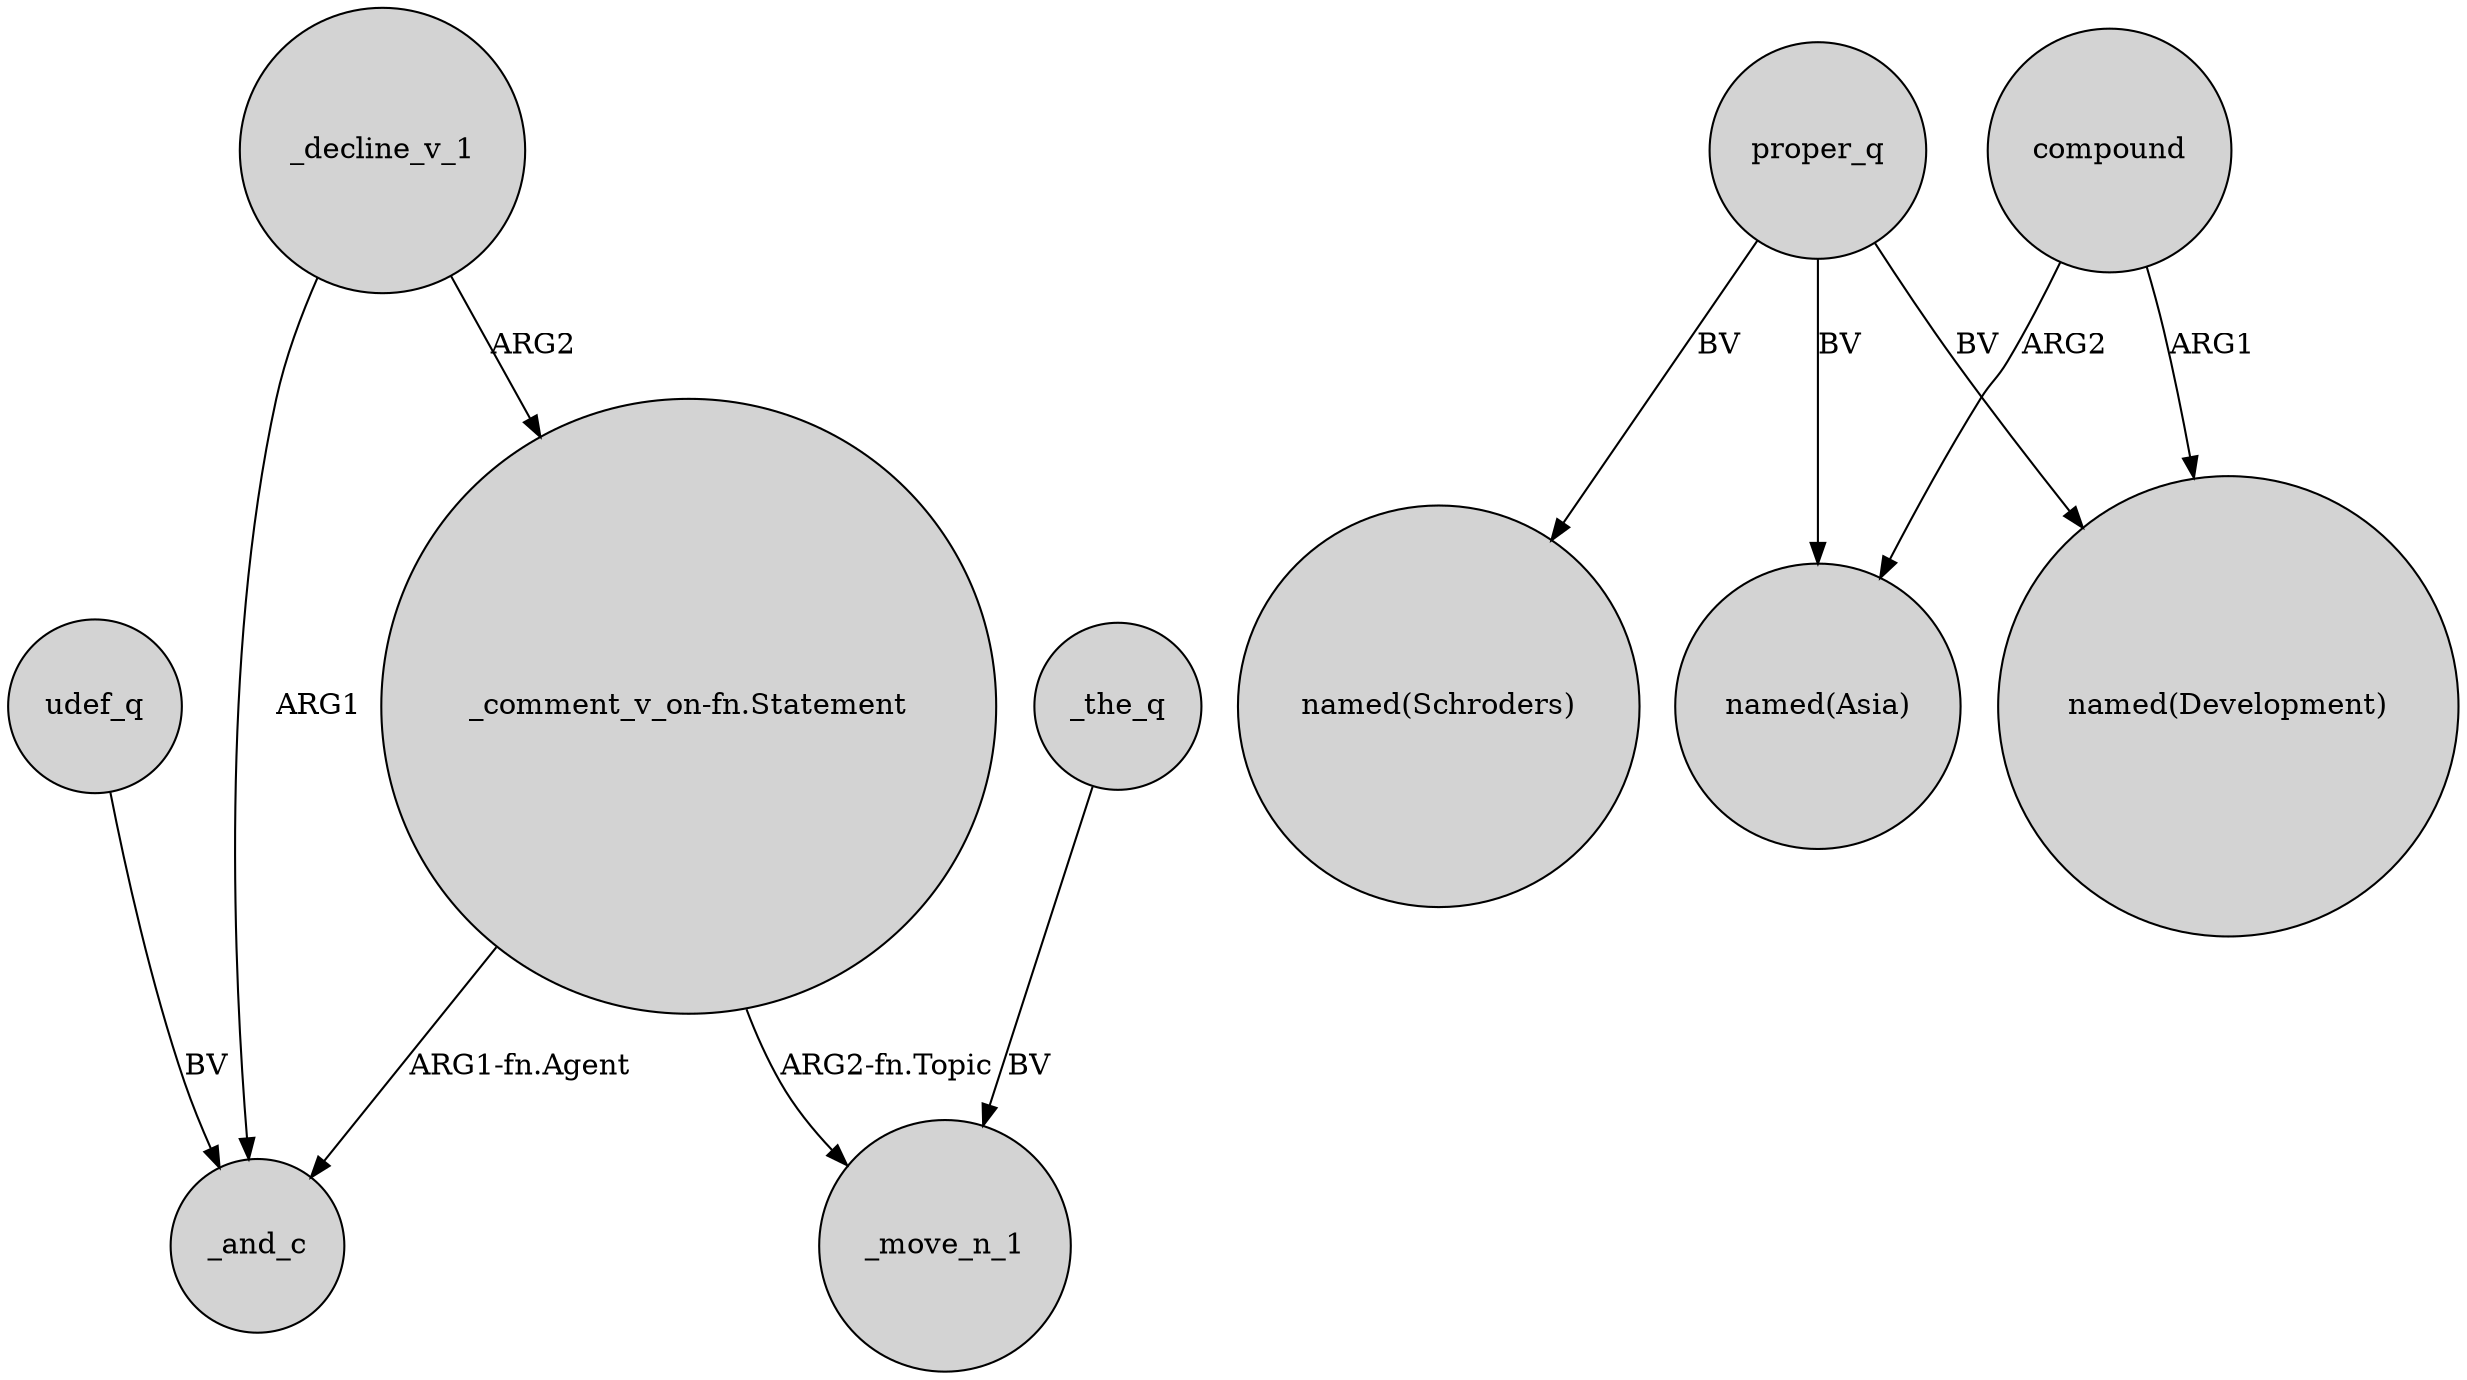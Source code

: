digraph {
	node [shape=circle style=filled]
	"_comment_v_on-fn.Statement" -> _and_c [label="ARG1-fn.Agent"]
	"_comment_v_on-fn.Statement" -> _move_n_1 [label="ARG2-fn.Topic"]
	proper_q -> "named(Schroders)" [label=BV]
	compound -> "named(Development)" [label=ARG1]
	_the_q -> _move_n_1 [label=BV]
	udef_q -> _and_c [label=BV]
	_decline_v_1 -> _and_c [label=ARG1]
	_decline_v_1 -> "_comment_v_on-fn.Statement" [label=ARG2]
	proper_q -> "named(Development)" [label=BV]
	proper_q -> "named(Asia)" [label=BV]
	compound -> "named(Asia)" [label=ARG2]
}
